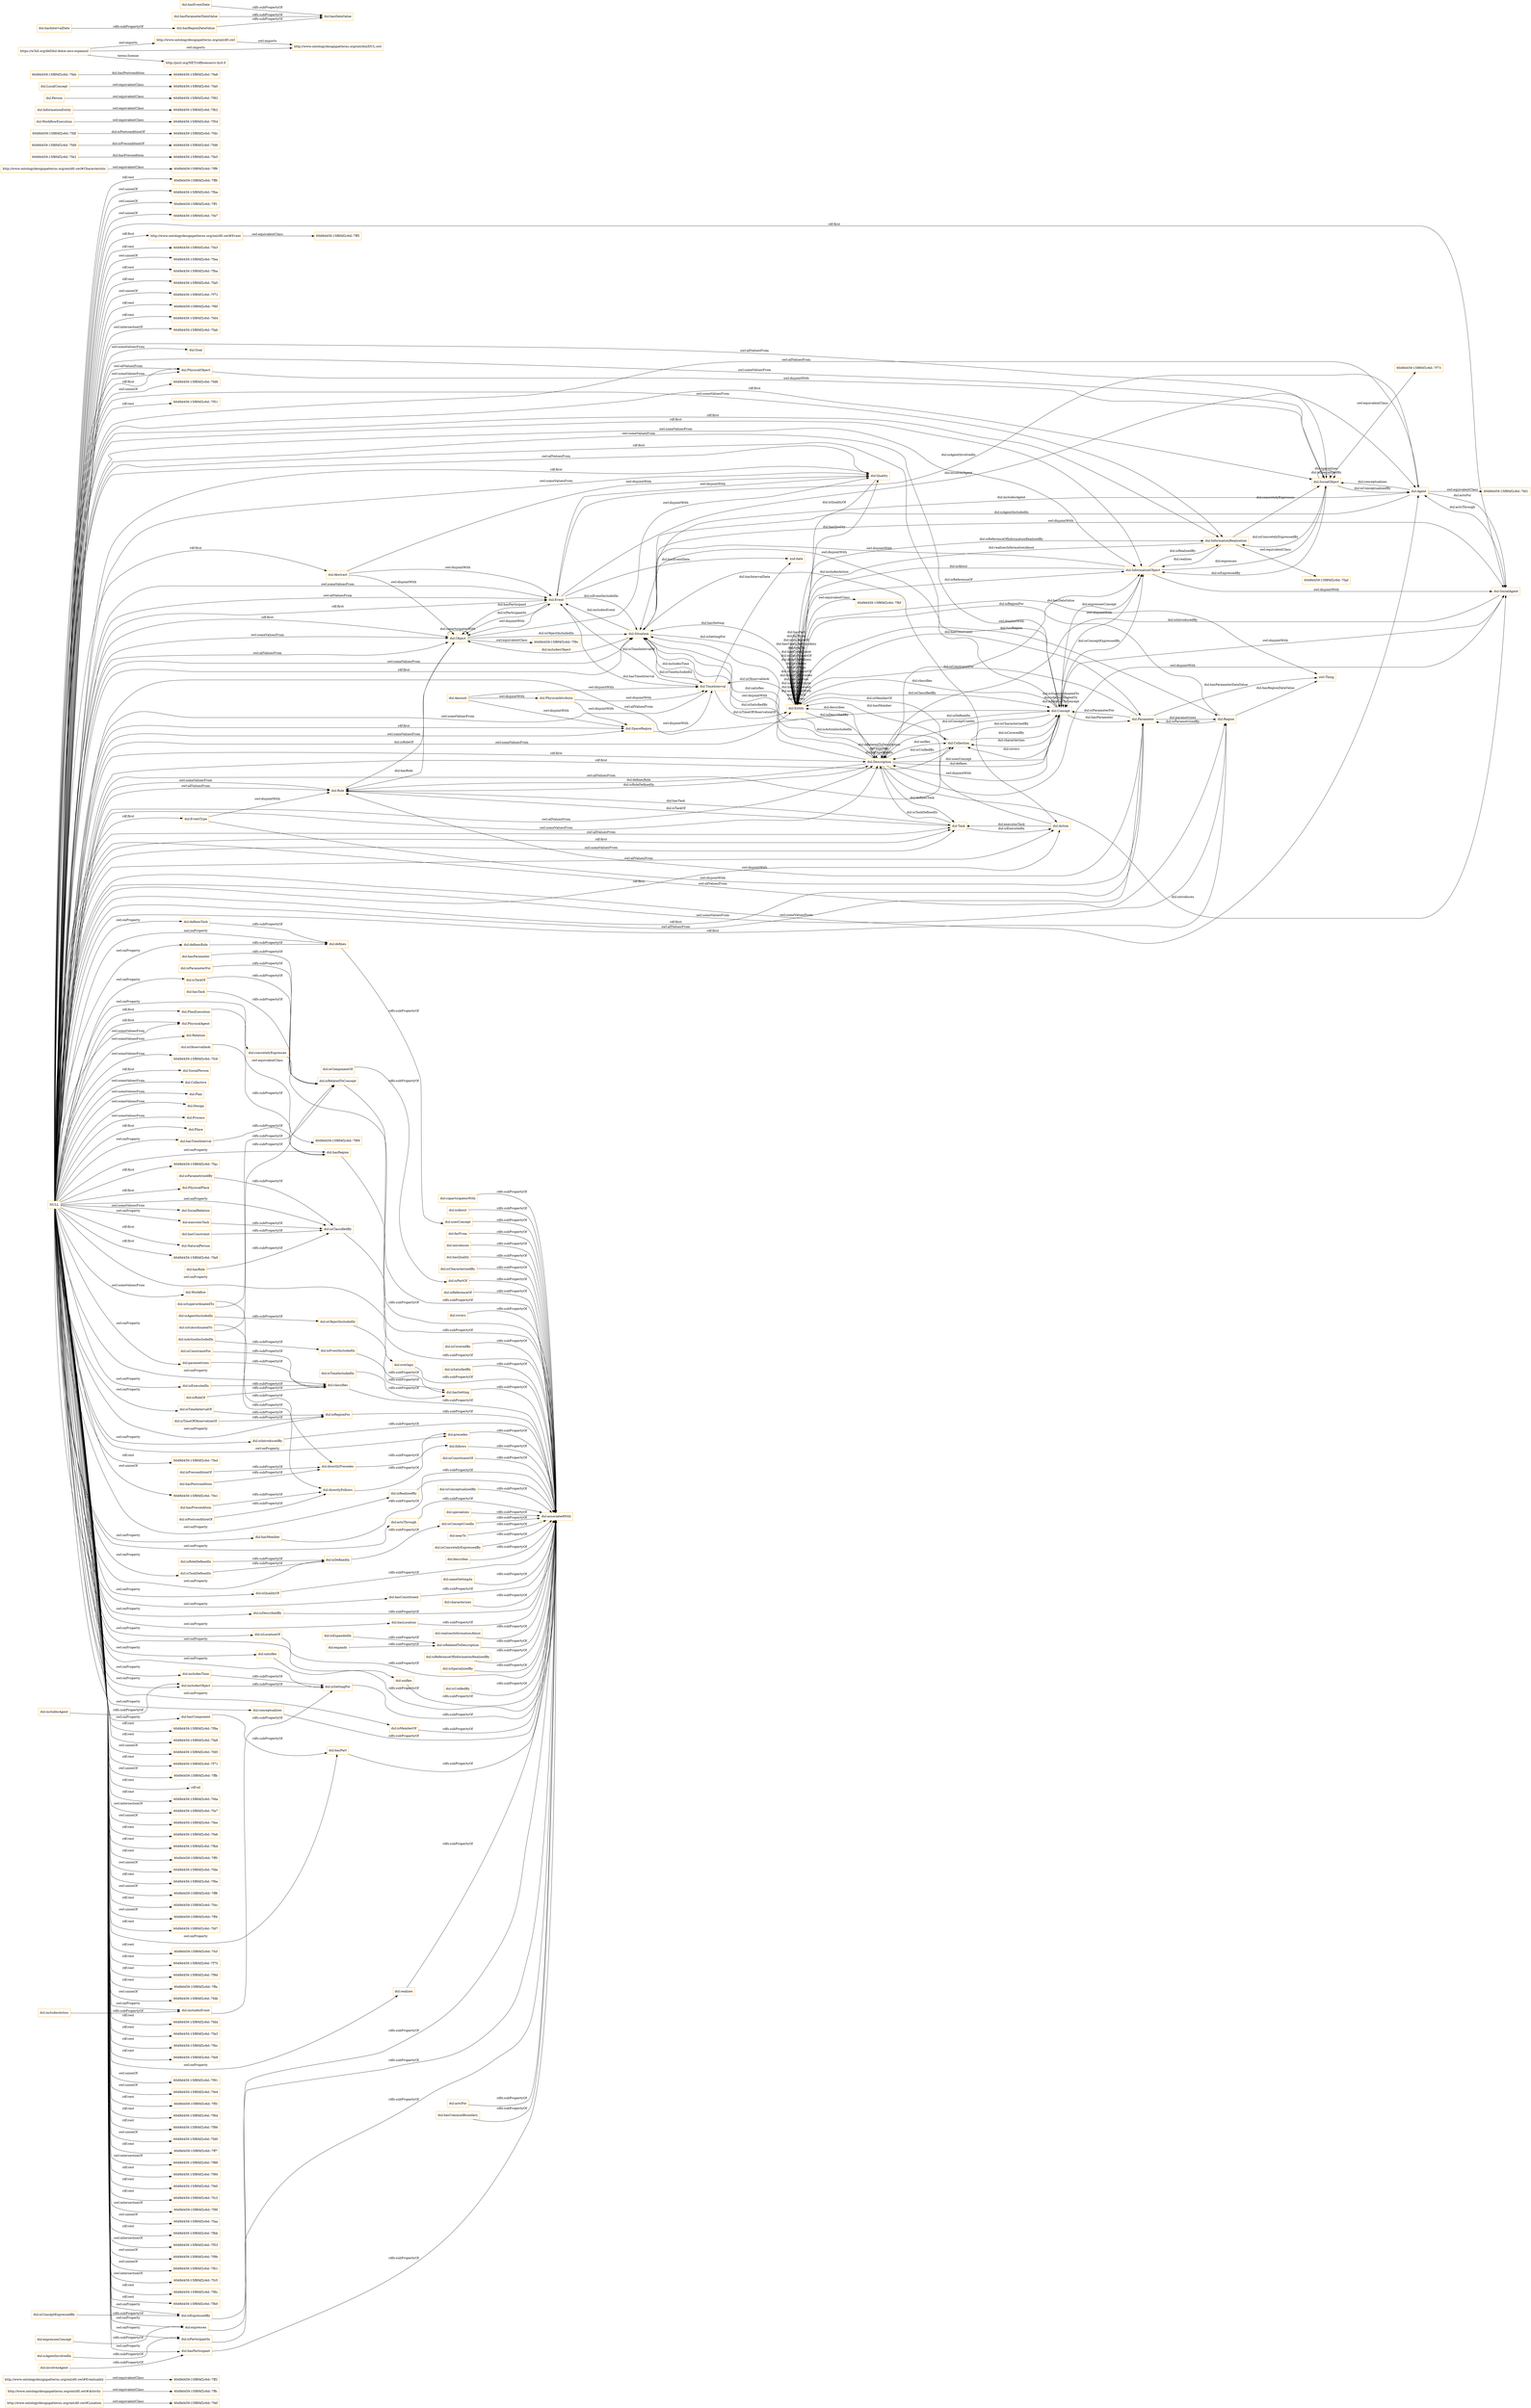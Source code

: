 digraph ar2dtool_diagram { 
rankdir=LR;
size="1501"
node [shape = rectangle, color="orange"]; "http://www.ontologydesignpatterns.org/ont/d0.owl#Location" "60d9d459:15f8f4f2c6d:-7ffc" "http://www.ontologydesignpatterns.org/ont/d0.owl#Activity" "http://www.ontologydesignpatterns.org/ont/d0.owl#Eventuality" "60d9d459:15f8f4f2c6d:-7fef" "60d9d459:15f8f4f2c6d:-7ff5" "http://www.ontologydesignpatterns.org/ont/d0.owl#Characteristic" "60d9d459:15f8f4f2c6d:-7ff9" "http://www.ontologydesignpatterns.org/ont/d0.owl#Event" "60d9d459:15f8f4f2c6d:-7ff2" "dul:Goal" "dul:EventType" "dul:Object" "dul:Description" "60d9d459:15f8f4f2c6d:-7fe5" "dul:PhysicalAgent" "dul:Relation" "dul:Role" "dul:Entity" "dul:Situation" "60d9d459:15f8f4f2c6d:-7fd6" "dul:Abstract" "60d9d459:15f8f4f2c6d:-7fc6" "dul:SocialPerson" "60d9d459:15f8f4f2c6d:-7fd1" "60d9d459:15f8f4f2c6d:-7fdc" "dul:Collective" "dul:Amount" "60d9d459:15f8f4f2c6d:-7f73" "dul:Plan" "60d9d459:15f8f4f2c6d:-7fdf" "60d9d459:15f8f4f2c6d:-7f9c" "dul:Design" "60d9d459:15f8f4f2c6d:-7f54" "dul:Process" "60d9d459:15f8f4f2c6d:-7f89" "dul:Task" "dul:Place" "dul:Quality" "dul:Action" "dul:SocialAgent" "dul:PlanExecution" "dul:Agent" "60d9d459:15f8f4f2c6d:-7fb2" "dul:Parameter" "dul:WorkflowExecution" "60d9d459:15f8f4f2c6d:-7fe2" "dul:SocialObject" "60d9d459:15f8f4f2c6d:-7fac" "60d9d459:15f8f4f2c6d:-7fbf" "dul:PhysicalPlace" "60d9d459:15f8f4f2c6d:-7fd9" "dul:Concept" "dul:SocialRelation" "dul:Event" "dul:TimeInterval" "dul:Person" "dul:SpaceRegion" "dul:PhysicalObject" "60d9d459:15f8f4f2c6d:-7fa0" "60d9d459:15f8f4f2c6d:-7fe8" "60d9d459:15f8f4f2c6d:-7fad" "owl:Thing" "dul:InformationRealization" "dul:PhysicalAttribute" "dul:NaturalPerson" "60d9d459:15f8f4f2c6d:-7fa9" "dul:Workflow" "dul:InformationObject" "dul:Collection" "dul:Region" "dul:InformationEntity" "60d9d459:15f8f4f2c6d:-7feb" "60d9d459:15f8f4f2c6d:-7f92" "dul:LocalConcept" ; /*classes style*/
	"dul:isRelatedToConcept" -> "dul:associatedWith" [ label = "rdfs:subPropertyOf" ];
	"dul:concretelyExpresses" -> "dul:associatedWith" [ label = "rdfs:subPropertyOf" ];
	"dul:hasRegion" -> "dul:associatedWith" [ label = "rdfs:subPropertyOf" ];
	"dul:includesEvent" -> "dul:isSettingFor" [ label = "rdfs:subPropertyOf" ];
	"dul:overlaps" -> "dul:associatedWith" [ label = "rdfs:subPropertyOf" ];
	"dul:isConstraintFor" -> "dul:classifies" [ label = "rdfs:subPropertyOf" ];
	"dul:isRegionFor" -> "dul:associatedWith" [ label = "rdfs:subPropertyOf" ];
	"dul:isCoveredBy" -> "dul:associatedWith" [ label = "rdfs:subPropertyOf" ];
	"dul:PhysicalAttribute" -> "dul:TimeInterval" [ label = "owl:disjointWith" ];
	"dul:PhysicalAttribute" -> "dul:SpaceRegion" [ label = "owl:disjointWith" ];
	"dul:hasConstraint" -> "dul:isClassifiedBy" [ label = "rdfs:subPropertyOf" ];
	"dul:isSettingFor" -> "dul:associatedWith" [ label = "rdfs:subPropertyOf" ];
	"dul:isSatisfiedBy" -> "dul:associatedWith" [ label = "rdfs:subPropertyOf" ];
	"dul:isIntroducedBy" -> "dul:associatedWith" [ label = "rdfs:subPropertyOf" ];
	"dul:Description" -> "dul:SocialAgent" [ label = "owl:disjointWith" ];
	"dul:Description" -> "dul:Situation" [ label = "owl:disjointWith" ];
	"dul:Description" -> "dul:InformationObject" [ label = "owl:disjointWith" ];
	"https://w3id.org/def/dul-dolce-zero-espannol" -> "http://www.ontologydesignpatterns.org/ont/d0.owl" [ label = "owl:imports" ];
	"https://w3id.org/def/dul-dolce-zero-espannol" -> "http://www.ontologydesignpatterns.org/ont/dul/DUL.owl" [ label = "owl:imports" ];
	"https://w3id.org/def/dul-dolce-zero-espannol" -> "http://purl.org/NET/rdflicense/cc-by4.0" [ label = "terms:license" ];
	"dul:Concept" -> "dul:InformationObject" [ label = "owl:disjointWith" ];
	"dul:Concept" -> "dul:Description" [ label = "owl:disjointWith" ];
	"dul:Concept" -> "dul:Situation" [ label = "owl:disjointWith" ];
	"dul:Concept" -> "dul:SocialAgent" [ label = "owl:disjointWith" ];
	"dul:Object" -> "60d9d459:15f8f4f2c6d:-7f9c" [ label = "owl:equivalentClass" ];
	"dul:Object" -> "dul:Quality" [ label = "owl:disjointWith" ];
	"dul:isConceptExpressedBy" -> "dul:isExpressedBy" [ label = "rdfs:subPropertyOf" ];
	"dul:isParameterFor" -> "dul:isRelatedToConcept" [ label = "rdfs:subPropertyOf" ];
	"dul:isRealizedBy" -> "dul:associatedWith" [ label = "rdfs:subPropertyOf" ];
	"dul:isRoleOf" -> "dul:classifies" [ label = "rdfs:subPropertyOf" ];
	"http://www.ontologydesignpatterns.org/ont/d0.owl" -> "http://www.ontologydesignpatterns.org/ont/dul/DUL.owl" [ label = "owl:imports" ];
	"dul:hasMember" -> "dul:associatedWith" [ label = "rdfs:subPropertyOf" ];
	"dul:expresses" -> "dul:associatedWith" [ label = "rdfs:subPropertyOf" ];
	"dul:includesAction" -> "dul:includesEvent" [ label = "rdfs:subPropertyOf" ];
	"dul:isRoleDefinedIn" -> "dul:isDefinedIn" [ label = "rdfs:subPropertyOf" ];
	"dul:isActionIncludedIn" -> "dul:isEventIncludedIn" [ label = "rdfs:subPropertyOf" ];
	"dul:InformationObject" -> "dul:SocialAgent" [ label = "owl:disjointWith" ];
	"dul:InformationObject" -> "dul:Situation" [ label = "owl:disjointWith" ];
	"dul:hasPostcondition" -> "dul:directlyPrecedes" [ label = "rdfs:subPropertyOf" ];
	"dul:WorkflowExecution" -> "60d9d459:15f8f4f2c6d:-7f54" [ label = "owl:equivalentClass" ];
	"dul:isConstituentOf" -> "dul:associatedWith" [ label = "rdfs:subPropertyOf" ];
	"dul:SocialObject" -> "60d9d459:15f8f4f2c6d:-7f73" [ label = "owl:equivalentClass" ];
	"dul:actsThrough" -> "dul:associatedWith" [ label = "rdfs:subPropertyOf" ];
	"http://www.ontologydesignpatterns.org/ont/d0.owl#Event" -> "60d9d459:15f8f4f2c6d:-7ff5" [ label = "owl:equivalentClass" ];
	"dul:isEventIncludedIn" -> "dul:hasSetting" [ label = "rdfs:subPropertyOf" ];
	"dul:Parameter" -> "dul:Role" [ label = "owl:disjointWith" ];
	"dul:InformationRealization" -> "60d9d459:15f8f4f2c6d:-7fad" [ label = "owl:equivalentClass" ];
	"dul:isConceptualizedBy" -> "dul:associatedWith" [ label = "rdfs:subPropertyOf" ];
	"dul:precedes" -> "dul:associatedWith" [ label = "rdfs:subPropertyOf" ];
	"dul:isPreconditionOf" -> "dul:directlyPrecedes" [ label = "rdfs:subPropertyOf" ];
	"dul:specializes" -> "dul:associatedWith" [ label = "rdfs:subPropertyOf" ];
	"dul:isDefinedIn" -> "dul:isConceptUsedIn" [ label = "rdfs:subPropertyOf" ];
	"dul:nearTo" -> "dul:associatedWith" [ label = "rdfs:subPropertyOf" ];
	"dul:Event" -> "dul:Quality" [ label = "owl:disjointWith" ];
	"dul:Event" -> "dul:Object" [ label = "owl:disjointWith" ];
	"dul:hasRole" -> "dul:isClassifiedBy" [ label = "rdfs:subPropertyOf" ];
	"dul:isExpressedBy" -> "dul:associatedWith" [ label = "rdfs:subPropertyOf" ];
	"dul:PhysicalObject" -> "dul:SocialObject" [ label = "owl:disjointWith" ];
	"dul:isConcretelyExpressedBy" -> "dul:associatedWith" [ label = "rdfs:subPropertyOf" ];
	"dul:describes" -> "dul:associatedWith" [ label = "rdfs:subPropertyOf" ];
	"dul:isQualityOf" -> "dul:associatedWith" [ label = "rdfs:subPropertyOf" ];
	"dul:sameSettingAs" -> "dul:associatedWith" [ label = "rdfs:subPropertyOf" ];
	"dul:hasConstituent" -> "dul:associatedWith" [ label = "rdfs:subPropertyOf" ];
	"dul:Situation" -> "dul:SocialAgent" [ label = "owl:disjointWith" ];
	"dul:characterizes" -> "dul:associatedWith" [ label = "rdfs:subPropertyOf" ];
	"dul:EventType" -> "dul:Role" [ label = "owl:disjointWith" ];
	"dul:EventType" -> "dul:Parameter" [ label = "owl:disjointWith" ];
	"dul:hasTask" -> "dul:isRelatedToConcept" [ label = "rdfs:subPropertyOf" ];
	"dul:directlyPrecedes" -> "dul:precedes" [ label = "rdfs:subPropertyOf" ];
	"dul:isTaskOf" -> "dul:isRelatedToConcept" [ label = "rdfs:subPropertyOf" ];
	"dul:isDescribedBy" -> "dul:associatedWith" [ label = "rdfs:subPropertyOf" ];
	"http://www.ontologydesignpatterns.org/ont/d0.owl#Eventuality" -> "60d9d459:15f8f4f2c6d:-7ff2" [ label = "owl:equivalentClass" ];
	"dul:isParticipantIn" -> "dul:associatedWith" [ label = "rdfs:subPropertyOf" ];
	"http://www.ontologydesignpatterns.org/ont/d0.owl#Characteristic" -> "60d9d459:15f8f4f2c6d:-7ff9" [ label = "owl:equivalentClass" ];
	"dul:realizesInformationAbout" -> "dul:associatedWith" [ label = "rdfs:subPropertyOf" ];
	"dul:isSuperordinatedTo" -> "dul:isRelatedToConcept" [ label = "rdfs:subPropertyOf" ];
	"dul:isSuperordinatedTo" -> "dul:directlyPrecedes" [ label = "rdfs:subPropertyOf" ];
	"dul:isRelatedToDescription" -> "dul:associatedWith" [ label = "rdfs:subPropertyOf" ];
	"dul:Person" -> "60d9d459:15f8f4f2c6d:-7f92" [ label = "owl:equivalentClass" ];
	"dul:isReferenceOfInformationRealizedBy" -> "dul:associatedWith" [ label = "rdfs:subPropertyOf" ];
	"dul:isSpecializedBy" -> "dul:associatedWith" [ label = "rdfs:subPropertyOf" ];
	"dul:isUnifiedBy" -> "dul:associatedWith" [ label = "rdfs:subPropertyOf" ];
	"dul:hasSetting" -> "dul:associatedWith" [ label = "rdfs:subPropertyOf" ];
	"dul:involvesAgent" -> "dul:hasParticipant" [ label = "rdfs:subPropertyOf" ];
	"dul:isTimeIncludedIn" -> "dul:hasSetting" [ label = "rdfs:subPropertyOf" ];
	"dul:isPostconditionOf" -> "dul:directlyFollows" [ label = "rdfs:subPropertyOf" ];
	"dul:PlanExecution" -> "60d9d459:15f8f4f2c6d:-7f89" [ label = "owl:equivalentClass" ];
	"NULL" -> "60d9d459:15f8f4f2c6d:-7f9a" [ label = "rdf:rest" ];
	"NULL" -> "60d9d459:15f8f4f2c6d:-7fa8" [ label = "rdf:rest" ];
	"NULL" -> "60d9d459:15f8f4f2c6d:-7fd5" [ label = "owl:unionOf" ];
	"NULL" -> "60d9d459:15f8f4f2c6d:-7f71" [ label = "rdf:rest" ];
	"NULL" -> "dul:Situation" [ label = "owl:someValuesFrom" ];
	"NULL" -> "60d9d459:15f8f4f2c6d:-7ffb" [ label = "owl:unionOf" ];
	"NULL" -> "dul:Parameter" [ label = "rdf:first" ];
	"NULL" -> "rdf:nil" [ label = "rdf:rest" ];
	"NULL" -> "dul:InformationObject" [ label = "rdf:first" ];
	"NULL" -> "dul:PhysicalObject" [ label = "owl:allValuesFrom" ];
	"NULL" -> "dul:concretelyExpresses" [ label = "owl:onProperty" ];
	"NULL" -> "60d9d459:15f8f4f2c6d:-7fda" [ label = "rdf:rest" ];
	"NULL" -> "dul:isTaskOf" [ label = "owl:onProperty" ];
	"NULL" -> "dul:Task" [ label = "owl:allValuesFrom" ];
	"NULL" -> "60d9d459:15f8f4f2c6d:-7fa7" [ label = "owl:intersectionOf" ];
	"NULL" -> "60d9d459:15f8f4f2c6d:-7fee" [ label = "owl:unionOf" ];
	"NULL" -> "60d9d459:15f8f4f2c6d:-7fe6" [ label = "rdf:rest" ];
	"NULL" -> "dul:Region" [ label = "owl:allValuesFrom" ];
	"NULL" -> "dul:isParticipantIn" [ label = "owl:onProperty" ];
	"NULL" -> "dul:PlanExecution" [ label = "rdf:first" ];
	"NULL" -> "60d9d459:15f8f4f2c6d:-7fbd" [ label = "rdf:rest" ];
	"NULL" -> "dul:Agent" [ label = "owl:someValuesFrom" ];
	"NULL" -> "dul:isTaskDefinedIn" [ label = "owl:onProperty" ];
	"NULL" -> "60d9d459:15f8f4f2c6d:-7ff0" [ label = "rdf:rest" ];
	"NULL" -> "60d9d459:15f8f4f2c6d:-7fde" [ label = "owl:unionOf" ];
	"NULL" -> "dul:definesRole" [ label = "owl:onProperty" ];
	"NULL" -> "dul:overlaps" [ label = "owl:onProperty" ];
	"NULL" -> "dul:PhysicalAgent" [ label = "rdf:first" ];
	"NULL" -> "dul:hasLocation" [ label = "owl:onProperty" ];
	"NULL" -> "dul:Plan" [ label = "owl:someValuesFrom" ];
	"NULL" -> "dul:Workflow" [ label = "owl:someValuesFrom" ];
	"NULL" -> "dul:Collection" [ label = "owl:allValuesFrom" ];
	"NULL" -> "60d9d459:15f8f4f2c6d:-7f6e" [ label = "rdf:rest" ];
	"NULL" -> "60d9d459:15f8f4f2c6d:-7ff8" [ label = "owl:unionOf" ];
	"NULL" -> "dul:definesTask" [ label = "owl:onProperty" ];
	"NULL" -> "60d9d459:15f8f4f2c6d:-7fec" [ label = "rdf:rest" ];
	"NULL" -> "dul:Collective" [ label = "owl:someValuesFrom" ];
	"NULL" -> "dul:parametrizes" [ label = "owl:onProperty" ];
	"NULL" -> "dul:isLocationOf" [ label = "owl:onProperty" ];
	"NULL" -> "dul:Place" [ label = "rdf:first" ];
	"NULL" -> "60d9d459:15f8f4f2c6d:-7ff4" [ label = "owl:unionOf" ];
	"NULL" -> "dul:Situation" [ label = "rdf:first" ];
	"NULL" -> "60d9d459:15f8f4f2c6d:-7fd7" [ label = "rdf:rest" ];
	"NULL" -> "dul:SocialObject" [ label = "owl:allValuesFrom" ];
	"NULL" -> "dul:NaturalPerson" [ label = "rdf:first" ];
	"NULL" -> "60d9d459:15f8f4f2c6d:-7fcf" [ label = "rdf:rest" ];
	"NULL" -> "60d9d459:15f8f4f2c6d:-7f70" [ label = "rdf:rest" ];
	"NULL" -> "dul:isExpressedBy" [ label = "owl:onProperty" ];
	"NULL" -> "dul:SocialObject" [ label = "rdf:first" ];
	"NULL" -> "60d9d459:15f8f4f2c6d:-7f9d" [ label = "rdf:rest" ];
	"NULL" -> "dul:Event" [ label = "rdf:first" ];
	"NULL" -> "dul:Quality" [ label = "owl:someValuesFrom" ];
	"NULL" -> "60d9d459:15f8f4f2c6d:-7ffa" [ label = "rdf:rest" ];
	"NULL" -> "dul:Relation" [ label = "owl:someValuesFrom" ];
	"NULL" -> "dul:Role" [ label = "owl:allValuesFrom" ];
	"NULL" -> "60d9d459:15f8f4f2c6d:-7fa9" [ label = "rdf:first" ];
	"NULL" -> "60d9d459:15f8f4f2c6d:-7fdb" [ label = "owl:unionOf" ];
	"NULL" -> "dul:Action" [ label = "owl:allValuesFrom" ];
	"NULL" -> "dul:InformationRealization" [ label = "rdf:first" ];
	"NULL" -> "dul:Description" [ label = "owl:someValuesFrom" ];
	"NULL" -> "60d9d459:15f8f4f2c6d:-7fdd" [ label = "rdf:rest" ];
	"NULL" -> "60d9d459:15f8f4f2c6d:-7fa3" [ label = "rdf:rest" ];
	"NULL" -> "dul:SocialObject" [ label = "owl:someValuesFrom" ];
	"NULL" -> "60d9d459:15f8f4f2c6d:-7fbc" [ label = "rdf:rest" ];
	"NULL" -> "60d9d459:15f8f4f2c6d:-7fe9" [ label = "rdf:rest" ];
	"NULL" -> "dul:SocialRelation" [ label = "owl:someValuesFrom" ];
	"NULL" -> "dul:executesTask" [ label = "owl:onProperty" ];
	"NULL" -> "dul:includesObject" [ label = "owl:onProperty" ];
	"NULL" -> "60d9d459:15f8f4f2c6d:-7f91" [ label = "owl:unionOf" ];
	"NULL" -> "dul:Abstract" [ label = "rdf:first" ];
	"NULL" -> "60d9d459:15f8f4f2c6d:-7fe4" [ label = "owl:unionOf" ];
	"NULL" -> "dul:Object" [ label = "owl:allValuesFrom" ];
	"NULL" -> "60d9d459:15f8f4f2c6d:-7ff3" [ label = "rdf:rest" ];
	"NULL" -> "60d9d459:15f8f4f2c6d:-7f6d" [ label = "rdf:rest" ];
	"NULL" -> "dul:hasComponent" [ label = "owl:onProperty" ];
	"NULL" -> "60d9d459:15f8f4f2c6d:-7f86" [ label = "rdf:rest" ];
	"NULL" -> "dul:unifies" [ label = "owl:onProperty" ];
	"NULL" -> "dul:defines" [ label = "owl:onProperty" ];
	"NULL" -> "dul:Task" [ label = "rdf:first" ];
	"NULL" -> "60d9d459:15f8f4f2c6d:-7fd0" [ label = "owl:unionOf" ];
	"NULL" -> "60d9d459:15f8f4f2c6d:-7ff7" [ label = "rdf:rest" ];
	"NULL" -> "dul:Quality" [ label = "owl:allValuesFrom" ];
	"NULL" -> "60d9d459:15f8f4f2c6d:-7f88" [ label = "owl:intersectionOf" ];
	"NULL" -> "60d9d459:15f8f4f2c6d:-7f90" [ label = "rdf:rest" ];
	"NULL" -> "dul:isDescribedBy" [ label = "owl:onProperty" ];
	"NULL" -> "dul:hasRegion" [ label = "owl:onProperty" ];
	"NULL" -> "dul:TimeInterval" [ label = "owl:someValuesFrom" ];
	"NULL" -> "60d9d459:15f8f4f2c6d:-7fe0" [ label = "rdf:rest" ];
	"NULL" -> "dul:expresses" [ label = "owl:onProperty" ];
	"NULL" -> "dul:Description" [ label = "owl:allValuesFrom" ];
	"NULL" -> "60d9d459:15f8f4f2c6d:-7fac" [ label = "rdf:first" ];
	"NULL" -> "dul:Design" [ label = "owl:someValuesFrom" ];
	"NULL" -> "dul:satisfies" [ label = "owl:onProperty" ];
	"NULL" -> "dul:Concept" [ label = "rdf:first" ];
	"NULL" -> "dul:SocialPerson" [ label = "rdf:first" ];
	"NULL" -> "dul:PhysicalAgent" [ label = "owl:someValuesFrom" ];
	"NULL" -> "dul:Quality" [ label = "rdf:first" ];
	"NULL" -> "dul:hasConstituent" [ label = "owl:onProperty" ];
	"NULL" -> "60d9d459:15f8f4f2c6d:-7fc3" [ label = "rdf:rest" ];
	"NULL" -> "dul:Concept" [ label = "owl:allValuesFrom" ];
	"NULL" -> "60d9d459:15f8f4f2c6d:-7f9f" [ label = "owl:intersectionOf" ];
	"NULL" -> "60d9d459:15f8f4f2c6d:-7faa" [ label = "owl:unionOf" ];
	"NULL" -> "60d9d459:15f8f4f2c6d:-7fbb" [ label = "rdf:rest" ];
	"NULL" -> "dul:hasParticipant" [ label = "owl:onProperty" ];
	"NULL" -> "dul:includesEvent" [ label = "owl:onProperty" ];
	"NULL" -> "dul:includesTime" [ label = "owl:onProperty" ];
	"NULL" -> "60d9d459:15f8f4f2c6d:-7f53" [ label = "owl:intersectionOf" ];
	"NULL" -> "60d9d459:15f8f4f2c6d:-7f9b" [ label = "owl:unionOf" ];
	"NULL" -> "60d9d459:15f8f4f2c6d:-7fb1" [ label = "owl:unionOf" ];
	"NULL" -> "dul:Object" [ label = "rdf:first" ];
	"NULL" -> "60d9d459:15f8f4f2c6d:-7fc5" [ label = "owl:intersectionOf" ];
	"NULL" -> "60d9d459:15f8f4f2c6d:-7f6c" [ label = "rdf:rest" ];
	"NULL" -> "60d9d459:15f8f4f2c6d:-7fb0" [ label = "rdf:rest" ];
	"NULL" -> "dul:isMemberOf" [ label = "owl:onProperty" ];
	"NULL" -> "dul:isQualityOf" [ label = "owl:onProperty" ];
	"NULL" -> "dul:Task" [ label = "owl:someValuesFrom" ];
	"NULL" -> "dul:InformationObject" [ label = "owl:someValuesFrom" ];
	"NULL" -> "dul:Action" [ label = "rdf:first" ];
	"NULL" -> "dul:Region" [ label = "owl:someValuesFrom" ];
	"NULL" -> "60d9d459:15f8f4f2c6d:-7ff6" [ label = "rdf:rest" ];
	"NULL" -> "dul:isDefinedIn" [ label = "owl:onProperty" ];
	"NULL" -> "60d9d459:15f8f4f2c6d:-7fbe" [ label = "owl:unionOf" ];
	"NULL" -> "dul:isTimeIntervalOf" [ label = "owl:onProperty" ];
	"NULL" -> "60d9d459:15f8f4f2c6d:-7fc6" [ label = "owl:someValuesFrom" ];
	"NULL" -> "http://www.ontologydesignpatterns.org/ont/d0.owl#Event" [ label = "rdf:first" ];
	"NULL" -> "dul:Region" [ label = "rdf:first" ];
	"NULL" -> "dul:PhysicalObject" [ label = "owl:someValuesFrom" ];
	"NULL" -> "dul:Object" [ label = "owl:someValuesFrom" ];
	"NULL" -> "dul:actsThrough" [ label = "owl:onProperty" ];
	"NULL" -> "60d9d459:15f8f4f2c6d:-7ff1" [ label = "owl:unionOf" ];
	"NULL" -> "60d9d459:15f8f4f2c6d:-7fe7" [ label = "owl:unionOf" ];
	"NULL" -> "60d9d459:15f8f4f2c6d:-7fd8" [ label = "owl:unionOf" ];
	"NULL" -> "dul:PhysicalPlace" [ label = "rdf:first" ];
	"NULL" -> "dul:isRegionFor" [ label = "owl:onProperty" ];
	"NULL" -> "60d9d459:15f8f4f2c6d:-7f51" [ label = "rdf:rest" ];
	"NULL" -> "dul:conceptualizes" [ label = "owl:onProperty" ];
	"NULL" -> "dul:EventType" [ label = "rdf:first" ];
	"NULL" -> "dul:hasTimeInterval" [ label = "owl:onProperty" ];
	"NULL" -> "dul:InformationRealization" [ label = "owl:someValuesFrom" ];
	"NULL" -> "60d9d459:15f8f4f2c6d:-7fe3" [ label = "rdf:rest" ];
	"NULL" -> "dul:SpaceRegion" [ label = "rdf:first" ];
	"NULL" -> "60d9d459:15f8f4f2c6d:-7fea" [ label = "owl:unionOf" ];
	"NULL" -> "dul:hasPart" [ label = "owl:onProperty" ];
	"NULL" -> "dul:classifies" [ label = "owl:onProperty" ];
	"NULL" -> "60d9d459:15f8f4f2c6d:-7fba" [ label = "rdf:rest" ];
	"NULL" -> "dul:isRealizedBy" [ label = "owl:onProperty" ];
	"NULL" -> "dul:Agent" [ label = "owl:allValuesFrom" ];
	"NULL" -> "dul:Event" [ label = "owl:allValuesFrom" ];
	"NULL" -> "dul:Goal" [ label = "owl:someValuesFrom" ];
	"NULL" -> "dul:precedes" [ label = "owl:onProperty" ];
	"NULL" -> "dul:Collection" [ label = "rdf:first" ];
	"NULL" -> "dul:Role" [ label = "owl:someValuesFrom" ];
	"NULL" -> "60d9d459:15f8f4f2c6d:-7fa5" [ label = "rdf:rest" ];
	"NULL" -> "dul:isClassifiedBy" [ label = "owl:onProperty" ];
	"NULL" -> "60d9d459:15f8f4f2c6d:-7f72" [ label = "owl:unionOf" ];
	"NULL" -> "dul:SocialAgent" [ label = "rdf:first" ];
	"NULL" -> "dul:hasMember" [ label = "owl:onProperty" ];
	"NULL" -> "dul:isIntroducedBy" [ label = "owl:onProperty" ];
	"NULL" -> "dul:isExecutedIn" [ label = "owl:onProperty" ];
	"NULL" -> "dul:PhysicalObject" [ label = "rdf:first" ];
	"NULL" -> "dul:Event" [ label = "owl:someValuesFrom" ];
	"NULL" -> "dul:Process" [ label = "owl:someValuesFrom" ];
	"NULL" -> "dul:Entity" [ label = "owl:someValuesFrom" ];
	"NULL" -> "dul:SpaceRegion" [ label = "owl:someValuesFrom" ];
	"NULL" -> "dul:Description" [ label = "rdf:first" ];
	"NULL" -> "60d9d459:15f8f4f2c6d:-7f6f" [ label = "rdf:rest" ];
	"NULL" -> "dul:isSettingFor" [ label = "owl:onProperty" ];
	"NULL" -> "60d9d459:15f8f4f2c6d:-7fd4" [ label = "rdf:rest" ];
	"NULL" -> "60d9d459:15f8f4f2c6d:-7fab" [ label = "owl:intersectionOf" ];
	"NULL" -> "60d9d459:15f8f4f2c6d:-7fed" [ label = "rdf:rest" ];
	"NULL" -> "60d9d459:15f8f4f2c6d:-7fe1" [ label = "owl:unionOf" ];
	"NULL" -> "dul:Concept" [ label = "owl:someValuesFrom" ];
	"NULL" -> "dul:realizes" [ label = "owl:onProperty" ];
	"NULL" -> "dul:Parameter" [ label = "owl:allValuesFrom" ];
	"dul:includesObject" -> "dul:isSettingFor" [ label = "rdfs:subPropertyOf" ];
	"dul:expressesConcept" -> "dul:expresses" [ label = "rdfs:subPropertyOf" ];
	"dul:executesTask" -> "dul:isClassifiedBy" [ label = "rdfs:subPropertyOf" ];
	"dul:LocalConcept" -> "60d9d459:15f8f4f2c6d:-7fa0" [ label = "owl:equivalentClass" ];
	"dul:isAgentIncludedIn" -> "dul:isObjectIncludedIn" [ label = "rdfs:subPropertyOf" ];
	"dul:expands" -> "dul:isRelatedToDescription" [ label = "rdfs:subPropertyOf" ];
	"dul:includesAgent" -> "dul:includesObject" [ label = "rdfs:subPropertyOf" ];
	"dul:classifies" -> "dul:associatedWith" [ label = "rdfs:subPropertyOf" ];
	"dul:actsFor" -> "dul:associatedWith" [ label = "rdfs:subPropertyOf" ];
	"http://www.ontologydesignpatterns.org/ont/d0.owl#Activity" -> "60d9d459:15f8f4f2c6d:-7ffc" [ label = "owl:equivalentClass" ];
	"dul:isObjectIncludedIn" -> "dul:hasSetting" [ label = "rdfs:subPropertyOf" ];
	"dul:hasPrecondition" -> "dul:directlyFollows" [ label = "rdfs:subPropertyOf" ];
	"dul:Entity" -> "60d9d459:15f8f4f2c6d:-7fbf" [ label = "owl:equivalentClass" ];
	"dul:isMemberOf" -> "dul:associatedWith" [ label = "rdfs:subPropertyOf" ];
	"dul:hasCommonBoundary" -> "dul:associatedWith" [ label = "rdfs:subPropertyOf" ];
	"dul:realizes" -> "dul:associatedWith" [ label = "rdfs:subPropertyOf" ];
	"dul:directlyFollows" -> "dul:follows" [ label = "rdfs:subPropertyOf" ];
	"dul:isExecutedIn" -> "dul:classifies" [ label = "rdfs:subPropertyOf" ];
	"dul:follows" -> "dul:associatedWith" [ label = "rdfs:subPropertyOf" ];
	"dul:hasRegionDataValue" -> "dul:hasDataValue" [ label = "rdfs:subPropertyOf" ];
	"dul:coparticipatesWith" -> "dul:associatedWith" [ label = "rdfs:subPropertyOf" ];
	"dul:isAbout" -> "dul:associatedWith" [ label = "rdfs:subPropertyOf" ];
	"dul:hasLocation" -> "dul:associatedWith" [ label = "rdfs:subPropertyOf" ];
	"dul:conceptualizes" -> "dul:associatedWith" [ label = "rdfs:subPropertyOf" ];
	"dul:isTaskDefinedIn" -> "dul:isDefinedIn" [ label = "rdfs:subPropertyOf" ];
	"dul:defines" -> "dul:usesConcept" [ label = "rdfs:subPropertyOf" ];
	"dul:hasPart" -> "dul:associatedWith" [ label = "rdfs:subPropertyOf" ];
	"dul:isTimeIntervalOf" -> "dul:isRegionFor" [ label = "rdfs:subPropertyOf" ];
	"http://www.ontologydesignpatterns.org/ont/d0.owl#Location" -> "60d9d459:15f8f4f2c6d:-7fef" [ label = "owl:equivalentClass" ];
	"dul:hasParticipant" -> "dul:associatedWith" [ label = "rdfs:subPropertyOf" ];
	"dul:covers" -> "dul:associatedWith" [ label = "rdfs:subPropertyOf" ];
	"dul:hasIntervalDate" -> "dul:hasRegionDataValue" [ label = "rdfs:subPropertyOf" ];
	"dul:includesTime" -> "dul:isSettingFor" [ label = "rdfs:subPropertyOf" ];
	"dul:InformationEntity" -> "60d9d459:15f8f4f2c6d:-7fb2" [ label = "owl:equivalentClass" ];
	"dul:farFrom" -> "dul:associatedWith" [ label = "rdfs:subPropertyOf" ];
	"dul:hasComponent" -> "dul:hasPart" [ label = "rdfs:subPropertyOf" ];
	"dul:usesConcept" -> "dul:associatedWith" [ label = "rdfs:subPropertyOf" ];
	"dul:isLocationOf" -> "dul:associatedWith" [ label = "rdfs:subPropertyOf" ];
	"dul:hasEventDate" -> "dul:hasDataValue" [ label = "rdfs:subPropertyOf" ];
	"dul:hasTimeInterval" -> "dul:hasRegion" [ label = "rdfs:subPropertyOf" ];
	"dul:introduces" -> "dul:associatedWith" [ label = "rdfs:subPropertyOf" ];
	"dul:satisfies" -> "dul:associatedWith" [ label = "rdfs:subPropertyOf" ];
	"dul:Abstract" -> "dul:Quality" [ label = "owl:disjointWith" ];
	"dul:Abstract" -> "dul:Object" [ label = "owl:disjointWith" ];
	"dul:Abstract" -> "dul:Event" [ label = "owl:disjointWith" ];
	"dul:definesRole" -> "dul:defines" [ label = "rdfs:subPropertyOf" ];
	"dul:isAgentInvolvedIn" -> "dul:isParticipantIn" [ label = "rdfs:subPropertyOf" ];
	"dul:hasQuality" -> "dul:associatedWith" [ label = "rdfs:subPropertyOf" ];
	"dul:isCharacterizedBy" -> "dul:associatedWith" [ label = "rdfs:subPropertyOf" ];
	"dul:SpaceRegion" -> "dul:TimeInterval" [ label = "owl:disjointWith" ];
	"dul:isParametrizedBy" -> "dul:isClassifiedBy" [ label = "rdfs:subPropertyOf" ];
	"dul:isTimeOfObservationOf" -> "dul:isRegionFor" [ label = "rdfs:subPropertyOf" ];
	"dul:isConceptUsedIn" -> "dul:associatedWith" [ label = "rdfs:subPropertyOf" ];
	"dul:hasParameter" -> "dul:isRelatedToConcept" [ label = "rdfs:subPropertyOf" ];
	"dul:hasParameterDataValue" -> "dul:hasDataValue" [ label = "rdfs:subPropertyOf" ];
	"dul:definesTask" -> "dul:defines" [ label = "rdfs:subPropertyOf" ];
	"dul:isPartOf" -> "dul:associatedWith" [ label = "rdfs:subPropertyOf" ];
	"dul:isReferenceOf" -> "dul:associatedWith" [ label = "rdfs:subPropertyOf" ];
	"dul:isSubordinatedTo" -> "dul:isRelatedToConcept" [ label = "rdfs:subPropertyOf" ];
	"dul:isSubordinatedTo" -> "dul:directlyFollows" [ label = "rdfs:subPropertyOf" ];
	"dul:isExpandedIn" -> "dul:isRelatedToDescription" [ label = "rdfs:subPropertyOf" ];
	"dul:isClassifiedBy" -> "dul:associatedWith" [ label = "rdfs:subPropertyOf" ];
	"dul:parametrizes" -> "dul:classifies" [ label = "rdfs:subPropertyOf" ];
	"dul:unifies" -> "dul:associatedWith" [ label = "rdfs:subPropertyOf" ];
	"dul:Agent" -> "60d9d459:15f8f4f2c6d:-7fd1" [ label = "owl:equivalentClass" ];
	"dul:isObservableAt" -> "dul:hasRegion" [ label = "rdfs:subPropertyOf" ];
	"dul:Amount" -> "dul:TimeInterval" [ label = "owl:disjointWith" ];
	"dul:Amount" -> "dul:SpaceRegion" [ label = "owl:disjointWith" ];
	"dul:Amount" -> "dul:PhysicalAttribute" [ label = "owl:disjointWith" ];
	"dul:isComponentOf" -> "dul:isPartOf" [ label = "rdfs:subPropertyOf" ];
	"60d9d459:15f8f4f2c6d:-7fe2" -> "60d9d459:15f8f4f2c6d:-7fe5" [ label = "dul:hasPrecondition" ];
	"dul:Description" -> "dul:Role" [ label = "dul:definesRole" ];
	"dul:Entity" -> "dul:Entity" [ label = "dul:follows" ];
	"dul:Action" -> "dul:Situation" [ label = "dul:isActionIncludedIn" ];
	"dul:TimeInterval" -> "xsd:date" [ label = "dul:hasIntervalDate" ];
	"dul:Entity" -> "dul:Entity" [ label = "dul:isPartOf" ];
	"dul:SocialObject" -> "dul:InformationRealization" [ label = "dul:isConcretelyExpressedBy" ];
	"dul:Entity" -> "dul:Quality" [ label = "dul:hasQuality" ];
	"dul:Event" -> "dul:Situation" [ label = "dul:isEventIncludedIn" ];
	"dul:Description" -> "dul:Task" [ label = "dul:definesTask" ];
	"dul:Entity" -> "dul:Entity" [ label = "dul:associatedWith" ];
	"dul:Parameter" -> "dul:Entity" [ label = "dul:isConstraintFor" ];
	"dul:Agent" -> "dul:Event" [ label = "dul:isAgentInvolvedIn" ];
	"dul:SocialObject" -> "dul:Agent" [ label = "dul:isConceptualizedBy" ];
	"dul:Role" -> "dul:Task" [ label = "dul:hasTask" ];
	"dul:Entity" -> "dul:Concept" [ label = "dul:isClassifiedBy" ];
	"dul:InformationObject" -> "dul:SocialObject" [ label = "dul:expresses" ];
	"dul:Entity" -> "dul:Entity" [ label = "dul:hasComponent" ];
	"dul:Object" -> "dul:Event" [ label = "dul:isParticipantIn" ];
	"dul:InformationObject" -> "dul:Concept" [ label = "dul:expressesConcept" ];
	"dul:Description" -> "dul:SocialAgent" [ label = "dul:introduces" ];
	"dul:Task" -> "dul:Description" [ label = "dul:isTaskDefinedIn" ];
	"dul:Agent" -> "dul:Situation" [ label = "dul:isAgentIncludedIn" ];
	"dul:Concept" -> "dul:Collection" [ label = "dul:characterizes" ];
	"dul:Concept" -> "dul:Concept" [ label = "dul:isRelatedToConcept" ];
	"dul:SocialObject" -> "dul:InformationObject" [ label = "dul:isExpressedBy" ];
	"dul:Concept" -> "dul:Description" [ label = "dul:isDefinedIn" ];
	"dul:Entity" -> "dul:Entity" [ label = "dul:sameSettingAs" ];
	"dul:Region" -> "owl:Thing" [ label = "dul:hasRegionDataValue" ];
	"dul:Concept" -> "dul:Entity" [ label = "dul:classifies" ];
	"dul:Concept" -> "dul:Concept" [ label = "dul:isSubordinatedTo" ];
	"dul:Entity" -> "dul:Collection" [ label = "dul:isMemberOf" ];
	"dul:Concept" -> "dul:Parameter" [ label = "dul:hasParameter" ];
	"dul:Concept" -> "dul:Collection" [ label = "dul:covers" ];
	"dul:TimeInterval" -> "dul:Event" [ label = "dul:isTimeIntervalOf" ];
	"dul:TimeInterval" -> "dul:Situation" [ label = "dul:isTimeIncludedIn" ];
	"dul:InformationRealization" -> "dul:Entity" [ label = "dul:realizesInformationAbout" ];
	"dul:Event" -> "xsd:date" [ label = "dul:hasEventDate" ];
	"dul:Entity" -> "dul:InformationRealization" [ label = "dul:isReferenceOfInformationRealizedBy" ];
	"dul:Collection" -> "dul:Description" [ label = "dul:isUnifiedBy" ];
	"dul:Entity" -> "dul:Entity" [ label = "dul:hasLocation" ];
	"dul:Entity" -> "dul:Entity" [ label = "dul:directlyPrecedes" ];
	"dul:Concept" -> "dul:Concept" [ label = "dul:isSuperordinatedTo" ];
	"dul:SocialAgent" -> "dul:Agent" [ label = "dul:actsThrough" ];
	"dul:Task" -> "dul:Role" [ label = "dul:isTaskOf" ];
	"dul:Description" -> "dul:Collection" [ label = "dul:unifies" ];
	"dul:InformationRealization" -> "dul:SocialObject" [ label = "dul:concretelyExpresses" ];
	"dul:Parameter" -> "dul:Concept" [ label = "dul:isParameterFor" ];
	"dul:Action" -> "dul:Task" [ label = "dul:executesTask" ];
	"dul:Entity" -> "dul:Entity" [ label = "dul:isComponentOf" ];
	"dul:Event" -> "dul:TimeInterval" [ label = "dul:hasTimeInterval" ];
	"dul:Object" -> "dul:Role" [ label = "dul:hasRole" ];
	"dul:Agent" -> "dul:SocialAgent" [ label = "dul:actsFor" ];
	"dul:Entity" -> "dul:Entity" [ label = "dul:overlaps" ];
	"dul:Description" -> "dul:Description" [ label = "dul:isExpandedIn" ];
	"dul:Agent" -> "dul:SocialObject" [ label = "dul:conceptualizes" ];
	"dul:Situation" -> "dul:Event" [ label = "dul:includesEvent" ];
	"dul:InformationObject" -> "dul:Entity" [ label = "dul:isAbout" ];
	"60d9d459:15f8f4f2c6d:-7feb" -> "60d9d459:15f8f4f2c6d:-7fe8" [ label = "dul:hasPostcondition" ];
	"dul:Entity" -> "dul:Entity" [ label = "dul:precedes" ];
	"dul:Entity" -> "dul:Parameter" [ label = "dul:hasConstraint" ];
	"dul:Event" -> "dul:Object" [ label = "dul:hasParticipant" ];
	"dul:Situation" -> "dul:Agent" [ label = "dul:includesAgent" ];
	"dul:Region" -> "dul:Entity" [ label = "dul:isRegionFor" ];
	"dul:Situation" -> "dul:Object" [ label = "dul:includesObject" ];
	"dul:Entity" -> "dul:TimeInterval" [ label = "dul:isObservableAt" ];
	"dul:Description" -> "dul:Description" [ label = "dul:expands" ];
	"dul:Situation" -> "dul:TimeInterval" [ label = "dul:includesTime" ];
	"dul:Object" -> "dul:Object" [ label = "dul:coparticipatesWith" ];
	"60d9d459:15f8f4f2c6d:-7fd9" -> "60d9d459:15f8f4f2c6d:-7fd6" [ label = "dul:isPreconditionOf" ];
	"dul:Region" -> "dul:Parameter" [ label = "dul:isParametrizedBy" ];
	"dul:Entity" -> "dul:Description" [ label = "dul:isDescribedBy" ];
	"dul:Collection" -> "dul:Concept" [ label = "dul:isCharacterizedBy" ];
	"dul:Role" -> "dul:Object" [ label = "dul:isRoleOf" ];
	"dul:Situation" -> "dul:Entity" [ label = "dul:isSettingFor" ];
	"dul:Entity" -> "dul:Entity" [ label = "dul:directlyFollows" ];
	"60d9d459:15f8f4f2c6d:-7fdf" -> "60d9d459:15f8f4f2c6d:-7fdc" [ label = "dul:isPostconditionOf" ];
	"dul:Role" -> "dul:Description" [ label = "dul:isRoleDefinedIn" ];
	"dul:SocialObject" -> "dul:SocialObject" [ label = "dul:isSpecializedBy" ];
	"dul:Quality" -> "dul:Entity" [ label = "dul:isQualityOf" ];
	"dul:Situation" -> "dul:Action" [ label = "dul:includesAction" ];
	"dul:Description" -> "dul:Concept" [ label = "dul:usesConcept" ];
	"dul:Entity" -> "dul:Situation" [ label = "dul:hasSetting" ];
	"dul:TimeInterval" -> "dul:Entity" [ label = "dul:isTimeOfObservationOf" ];
	"dul:Concept" -> "dul:InformationObject" [ label = "dul:isConceptExpressedBy" ];
	"dul:Task" -> "dul:Action" [ label = "dul:isExecutedIn" ];
	"dul:Event" -> "dul:Agent" [ label = "dul:involvesAgent" ];
	"dul:Object" -> "dul:Situation" [ label = "dul:isObjectIncludedIn" ];
	"dul:SocialAgent" -> "dul:Description" [ label = "dul:isIntroducedBy" ];
	"dul:Collection" -> "dul:Concept" [ label = "dul:isCoveredBy" ];
	"dul:Description" -> "dul:Entity" [ label = "dul:describes" ];
	"dul:Collection" -> "dul:Entity" [ label = "dul:hasMember" ];
	"dul:Entity" -> "dul:Entity" [ label = "dul:isConstituentOf" ];
	"dul:Entity" -> "dul:Entity" [ label = "dul:hasConstituent" ];
	"dul:Entity" -> "owl:Thing" [ label = "dul:hasDataValue" ];
	"dul:Entity" -> "dul:Entity" [ label = "dul:nearTo" ];
	"dul:Concept" -> "dul:Description" [ label = "dul:isConceptUsedIn" ];
	"dul:Parameter" -> "owl:Thing" [ label = "dul:hasParameterDataValue" ];
	"dul:Description" -> "dul:Description" [ label = "dul:isRelatedToDescription" ];
	"dul:Entity" -> "dul:Entity" [ label = "dul:hasCommonBoundary" ];
	"dul:Entity" -> "dul:Entity" [ label = "dul:isLocationOf" ];
	"dul:InformationRealization" -> "dul:InformationObject" [ label = "dul:realizes" ];
	"dul:InformationObject" -> "dul:InformationRealization" [ label = "dul:isRealizedBy" ];
	"dul:SocialObject" -> "dul:SocialObject" [ label = "dul:specializes" ];
	"dul:Entity" -> "dul:Entity" [ label = "dul:farFrom" ];
	"dul:Parameter" -> "dul:Region" [ label = "dul:parametrizes" ];
	"dul:Entity" -> "dul:InformationObject" [ label = "dul:isReferenceOf" ];
	"dul:Description" -> "dul:Situation" [ label = "dul:isSatisfiedBy" ];
	"dul:Entity" -> "dul:Region" [ label = "dul:hasRegion" ];
	"dul:Entity" -> "dul:Entity" [ label = "dul:hasPart" ];
	"dul:Description" -> "dul:Concept" [ label = "dul:defines" ];
	"dul:Situation" -> "dul:Description" [ label = "dul:satisfies" ];

}
